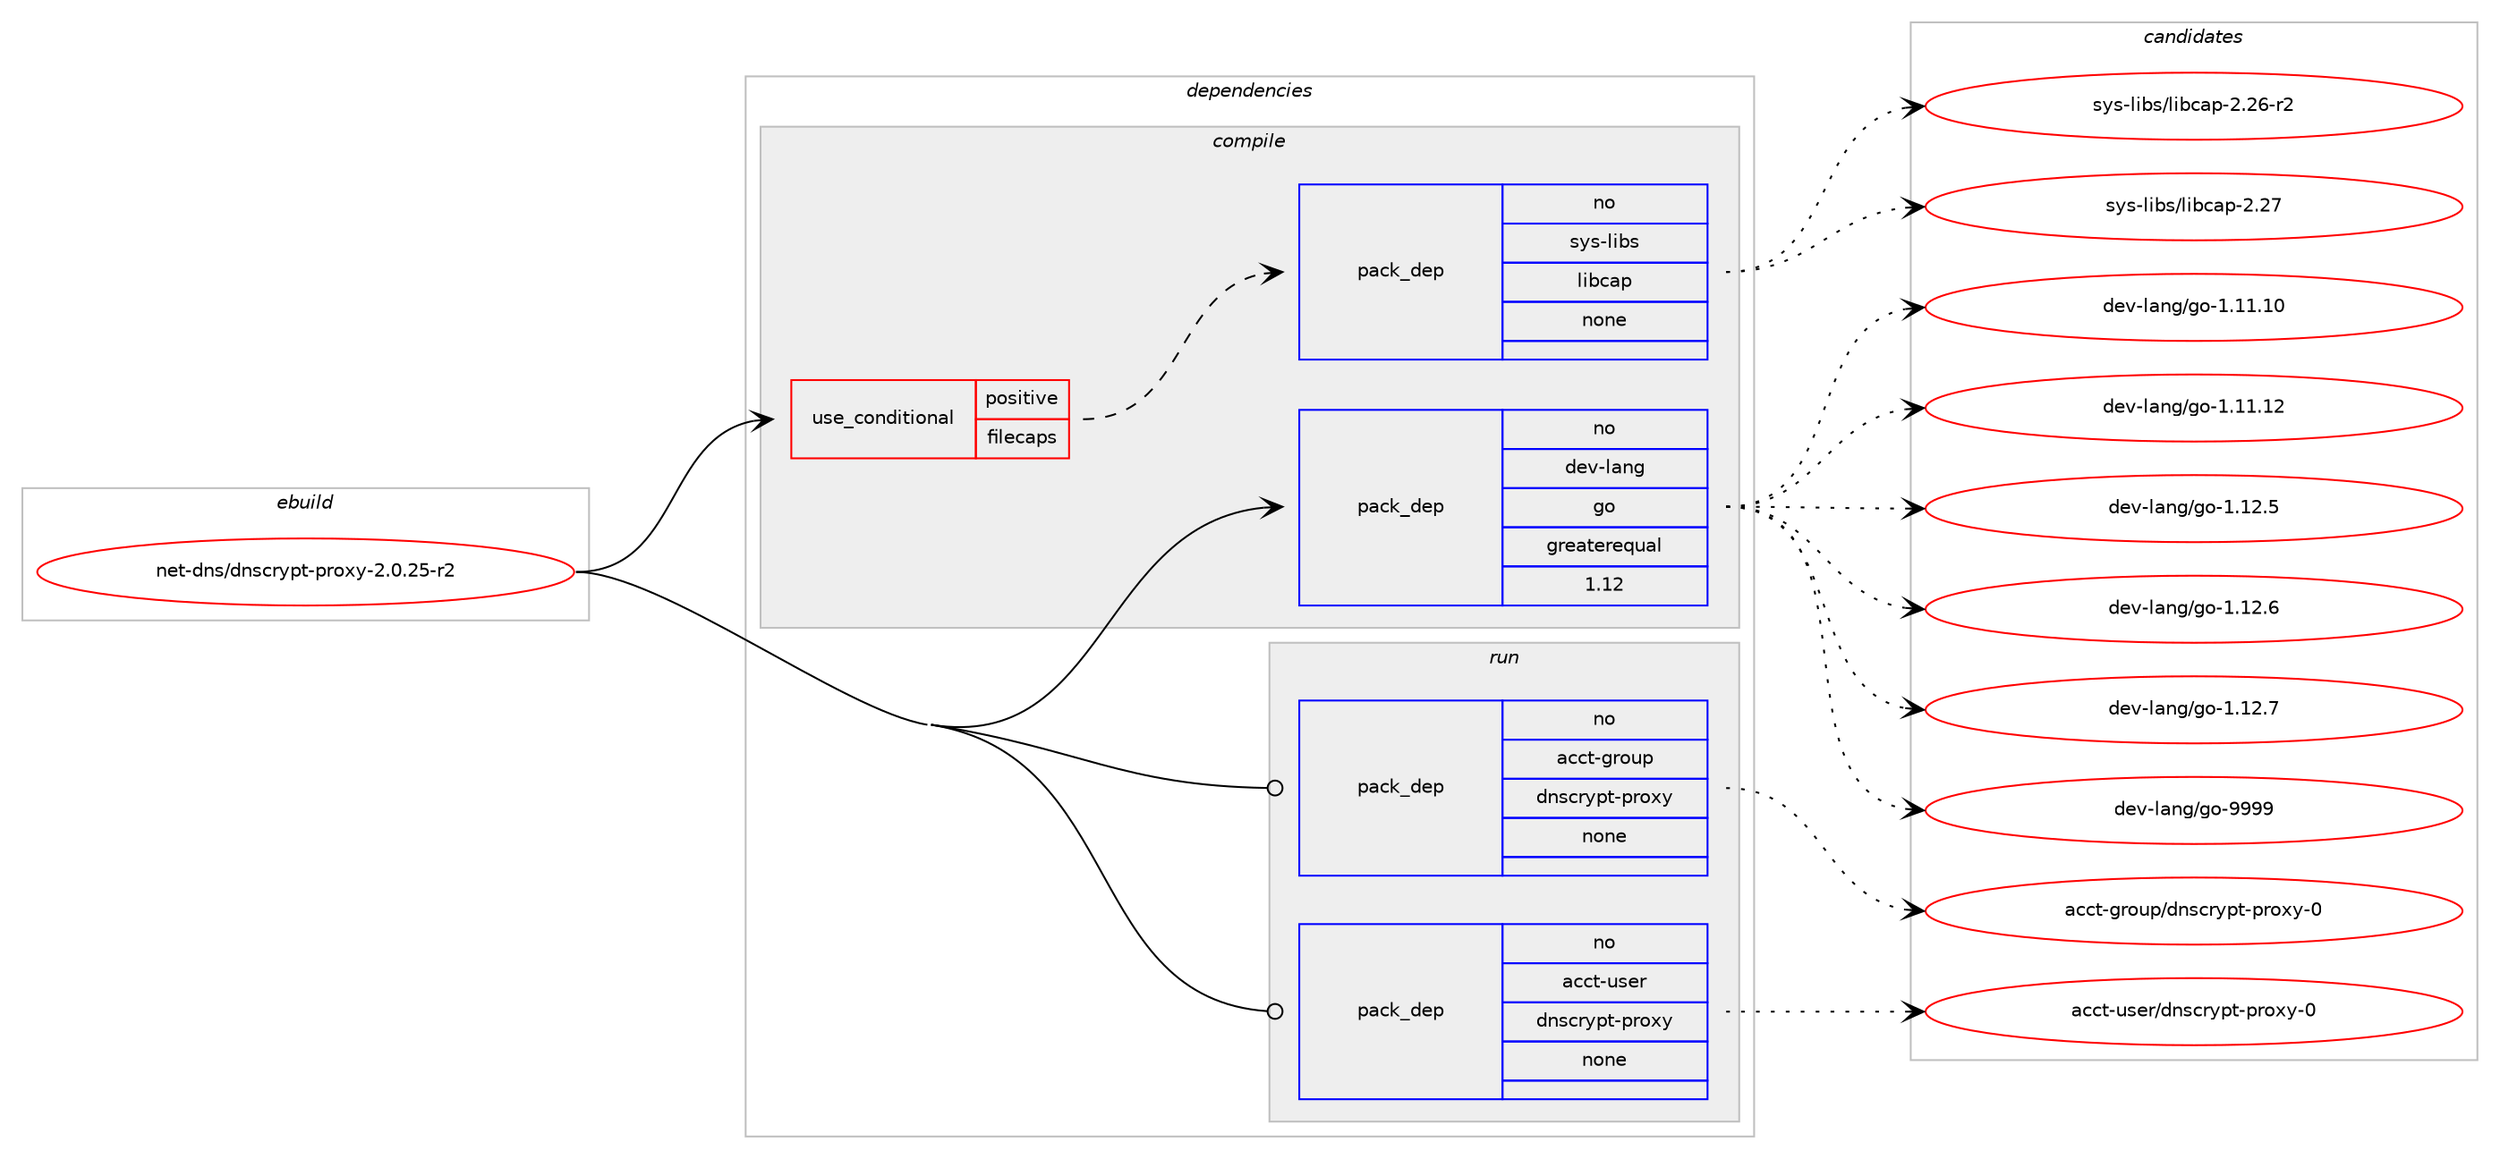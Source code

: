 digraph prolog {

# *************
# Graph options
# *************

newrank=true;
concentrate=true;
compound=true;
graph [rankdir=LR,fontname=Helvetica,fontsize=10,ranksep=1.5];#, ranksep=2.5, nodesep=0.2];
edge  [arrowhead=vee];
node  [fontname=Helvetica,fontsize=10];

# **********
# The ebuild
# **********

subgraph cluster_leftcol {
color=gray;
rank=same;
label=<<i>ebuild</i>>;
id [label="net-dns/dnscrypt-proxy-2.0.25-r2", color=red, width=4, href="../net-dns/dnscrypt-proxy-2.0.25-r2.svg"];
}

# ****************
# The dependencies
# ****************

subgraph cluster_midcol {
color=gray;
label=<<i>dependencies</i>>;
subgraph cluster_compile {
fillcolor="#eeeeee";
style=filled;
label=<<i>compile</i>>;
subgraph cond15 {
dependency320 [label=<<TABLE BORDER="0" CELLBORDER="1" CELLSPACING="0" CELLPADDING="4"><TR><TD ROWSPAN="3" CELLPADDING="10">use_conditional</TD></TR><TR><TD>positive</TD></TR><TR><TD>filecaps</TD></TR></TABLE>>, shape=none, color=red];
subgraph pack303 {
dependency321 [label=<<TABLE BORDER="0" CELLBORDER="1" CELLSPACING="0" CELLPADDING="4" WIDTH="220"><TR><TD ROWSPAN="6" CELLPADDING="30">pack_dep</TD></TR><TR><TD WIDTH="110">no</TD></TR><TR><TD>sys-libs</TD></TR><TR><TD>libcap</TD></TR><TR><TD>none</TD></TR><TR><TD></TD></TR></TABLE>>, shape=none, color=blue];
}
dependency320:e -> dependency321:w [weight=20,style="dashed",arrowhead="vee"];
}
id:e -> dependency320:w [weight=20,style="solid",arrowhead="vee"];
subgraph pack304 {
dependency322 [label=<<TABLE BORDER="0" CELLBORDER="1" CELLSPACING="0" CELLPADDING="4" WIDTH="220"><TR><TD ROWSPAN="6" CELLPADDING="30">pack_dep</TD></TR><TR><TD WIDTH="110">no</TD></TR><TR><TD>dev-lang</TD></TR><TR><TD>go</TD></TR><TR><TD>greaterequal</TD></TR><TR><TD>1.12</TD></TR></TABLE>>, shape=none, color=blue];
}
id:e -> dependency322:w [weight=20,style="solid",arrowhead="vee"];
}
subgraph cluster_compileandrun {
fillcolor="#eeeeee";
style=filled;
label=<<i>compile and run</i>>;
}
subgraph cluster_run {
fillcolor="#eeeeee";
style=filled;
label=<<i>run</i>>;
subgraph pack305 {
dependency323 [label=<<TABLE BORDER="0" CELLBORDER="1" CELLSPACING="0" CELLPADDING="4" WIDTH="220"><TR><TD ROWSPAN="6" CELLPADDING="30">pack_dep</TD></TR><TR><TD WIDTH="110">no</TD></TR><TR><TD>acct-group</TD></TR><TR><TD>dnscrypt-proxy</TD></TR><TR><TD>none</TD></TR><TR><TD></TD></TR></TABLE>>, shape=none, color=blue];
}
id:e -> dependency323:w [weight=20,style="solid",arrowhead="odot"];
subgraph pack306 {
dependency324 [label=<<TABLE BORDER="0" CELLBORDER="1" CELLSPACING="0" CELLPADDING="4" WIDTH="220"><TR><TD ROWSPAN="6" CELLPADDING="30">pack_dep</TD></TR><TR><TD WIDTH="110">no</TD></TR><TR><TD>acct-user</TD></TR><TR><TD>dnscrypt-proxy</TD></TR><TR><TD>none</TD></TR><TR><TD></TD></TR></TABLE>>, shape=none, color=blue];
}
id:e -> dependency324:w [weight=20,style="solid",arrowhead="odot"];
}
}

# **************
# The candidates
# **************

subgraph cluster_choices {
rank=same;
color=gray;
label=<<i>candidates</i>>;

subgraph choice303 {
color=black;
nodesep=1;
choice11512111545108105981154710810598999711245504650544511450 [label="sys-libs/libcap-2.26-r2", color=red, width=4,href="../sys-libs/libcap-2.26-r2.svg"];
choice1151211154510810598115471081059899971124550465055 [label="sys-libs/libcap-2.27", color=red, width=4,href="../sys-libs/libcap-2.27.svg"];
dependency321:e -> choice11512111545108105981154710810598999711245504650544511450:w [style=dotted,weight="100"];
dependency321:e -> choice1151211154510810598115471081059899971124550465055:w [style=dotted,weight="100"];
}
subgraph choice304 {
color=black;
nodesep=1;
choice1001011184510897110103471031114549464949464948 [label="dev-lang/go-1.11.10", color=red, width=4,href="../dev-lang/go-1.11.10.svg"];
choice1001011184510897110103471031114549464949464950 [label="dev-lang/go-1.11.12", color=red, width=4,href="../dev-lang/go-1.11.12.svg"];
choice10010111845108971101034710311145494649504653 [label="dev-lang/go-1.12.5", color=red, width=4,href="../dev-lang/go-1.12.5.svg"];
choice10010111845108971101034710311145494649504654 [label="dev-lang/go-1.12.6", color=red, width=4,href="../dev-lang/go-1.12.6.svg"];
choice10010111845108971101034710311145494649504655 [label="dev-lang/go-1.12.7", color=red, width=4,href="../dev-lang/go-1.12.7.svg"];
choice1001011184510897110103471031114557575757 [label="dev-lang/go-9999", color=red, width=4,href="../dev-lang/go-9999.svg"];
dependency322:e -> choice1001011184510897110103471031114549464949464948:w [style=dotted,weight="100"];
dependency322:e -> choice1001011184510897110103471031114549464949464950:w [style=dotted,weight="100"];
dependency322:e -> choice10010111845108971101034710311145494649504653:w [style=dotted,weight="100"];
dependency322:e -> choice10010111845108971101034710311145494649504654:w [style=dotted,weight="100"];
dependency322:e -> choice10010111845108971101034710311145494649504655:w [style=dotted,weight="100"];
dependency322:e -> choice1001011184510897110103471031114557575757:w [style=dotted,weight="100"];
}
subgraph choice305 {
color=black;
nodesep=1;
choice979999116451031141111171124710011011599114121112116451121141111201214548 [label="acct-group/dnscrypt-proxy-0", color=red, width=4,href="../acct-group/dnscrypt-proxy-0.svg"];
dependency323:e -> choice979999116451031141111171124710011011599114121112116451121141111201214548:w [style=dotted,weight="100"];
}
subgraph choice306 {
color=black;
nodesep=1;
choice979999116451171151011144710011011599114121112116451121141111201214548 [label="acct-user/dnscrypt-proxy-0", color=red, width=4,href="../acct-user/dnscrypt-proxy-0.svg"];
dependency324:e -> choice979999116451171151011144710011011599114121112116451121141111201214548:w [style=dotted,weight="100"];
}
}

}
